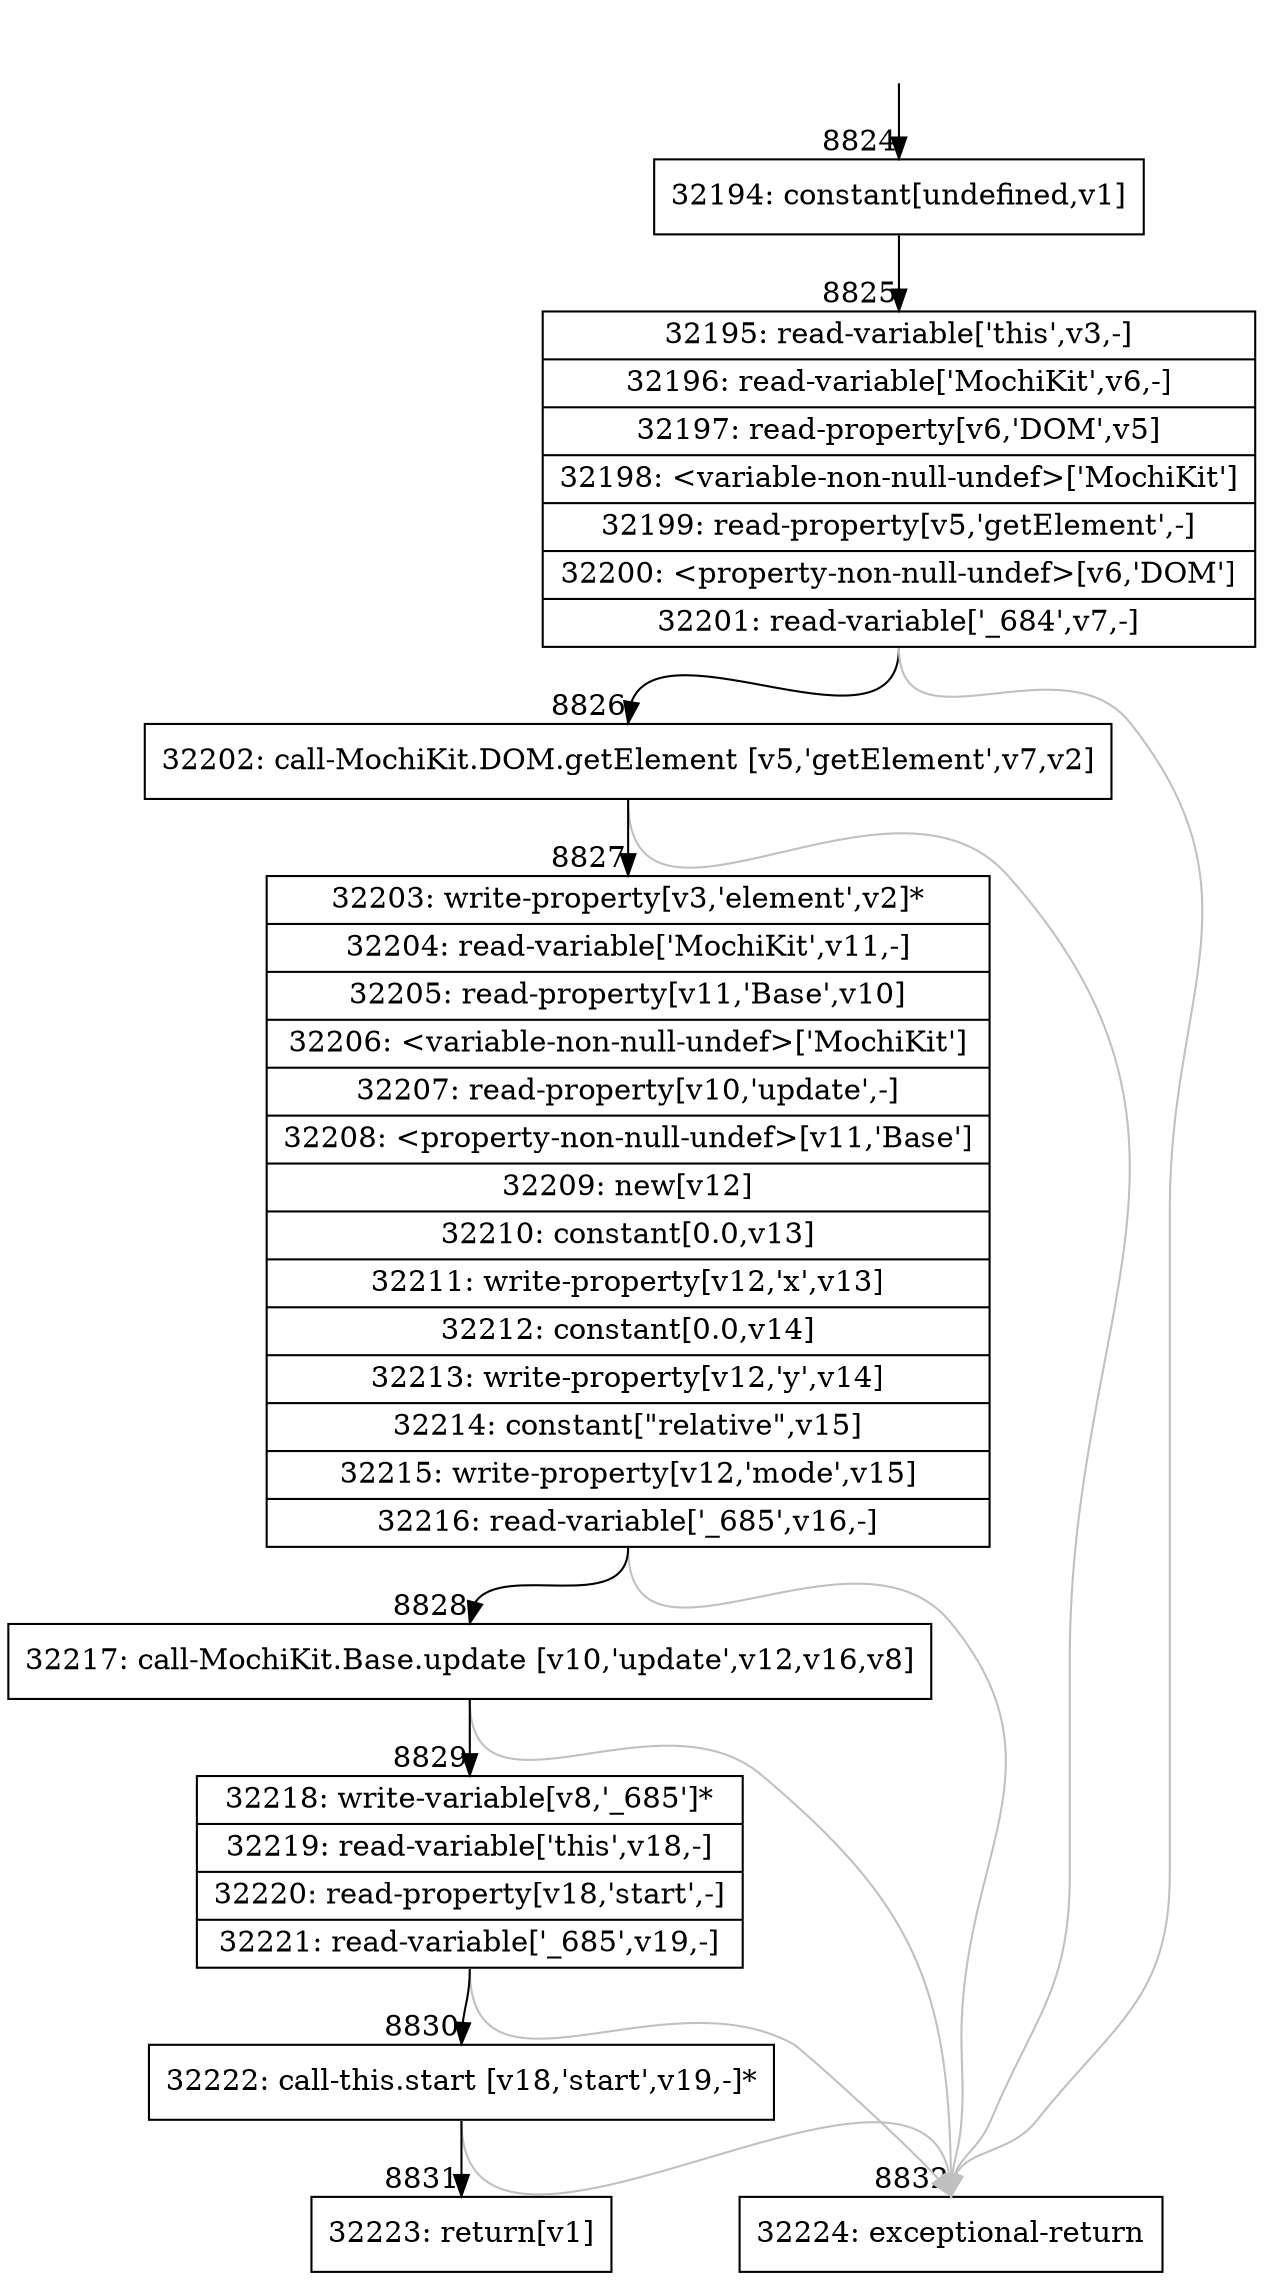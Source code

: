 digraph {
rankdir="TD"
BB_entry608[shape=none,label=""];
BB_entry608 -> BB8824 [tailport=s, headport=n, headlabel="    8824"]
BB8824 [shape=record label="{32194: constant[undefined,v1]}" ] 
BB8824 -> BB8825 [tailport=s, headport=n, headlabel="      8825"]
BB8825 [shape=record label="{32195: read-variable['this',v3,-]|32196: read-variable['MochiKit',v6,-]|32197: read-property[v6,'DOM',v5]|32198: \<variable-non-null-undef\>['MochiKit']|32199: read-property[v5,'getElement',-]|32200: \<property-non-null-undef\>[v6,'DOM']|32201: read-variable['_684',v7,-]}" ] 
BB8825 -> BB8826 [tailport=s, headport=n, headlabel="      8826"]
BB8825 -> BB8832 [tailport=s, headport=n, color=gray, headlabel="      8832"]
BB8826 [shape=record label="{32202: call-MochiKit.DOM.getElement [v5,'getElement',v7,v2]}" ] 
BB8826 -> BB8827 [tailport=s, headport=n, headlabel="      8827"]
BB8826 -> BB8832 [tailport=s, headport=n, color=gray]
BB8827 [shape=record label="{32203: write-property[v3,'element',v2]*|32204: read-variable['MochiKit',v11,-]|32205: read-property[v11,'Base',v10]|32206: \<variable-non-null-undef\>['MochiKit']|32207: read-property[v10,'update',-]|32208: \<property-non-null-undef\>[v11,'Base']|32209: new[v12]|32210: constant[0.0,v13]|32211: write-property[v12,'x',v13]|32212: constant[0.0,v14]|32213: write-property[v12,'y',v14]|32214: constant[\"relative\",v15]|32215: write-property[v12,'mode',v15]|32216: read-variable['_685',v16,-]}" ] 
BB8827 -> BB8828 [tailport=s, headport=n, headlabel="      8828"]
BB8827 -> BB8832 [tailport=s, headport=n, color=gray]
BB8828 [shape=record label="{32217: call-MochiKit.Base.update [v10,'update',v12,v16,v8]}" ] 
BB8828 -> BB8829 [tailport=s, headport=n, headlabel="      8829"]
BB8828 -> BB8832 [tailport=s, headport=n, color=gray]
BB8829 [shape=record label="{32218: write-variable[v8,'_685']*|32219: read-variable['this',v18,-]|32220: read-property[v18,'start',-]|32221: read-variable['_685',v19,-]}" ] 
BB8829 -> BB8830 [tailport=s, headport=n, headlabel="      8830"]
BB8829 -> BB8832 [tailport=s, headport=n, color=gray]
BB8830 [shape=record label="{32222: call-this.start [v18,'start',v19,-]*}" ] 
BB8830 -> BB8831 [tailport=s, headport=n, headlabel="      8831"]
BB8830 -> BB8832 [tailport=s, headport=n, color=gray]
BB8831 [shape=record label="{32223: return[v1]}" ] 
BB8832 [shape=record label="{32224: exceptional-return}" ] 
//#$~ 6321
}
